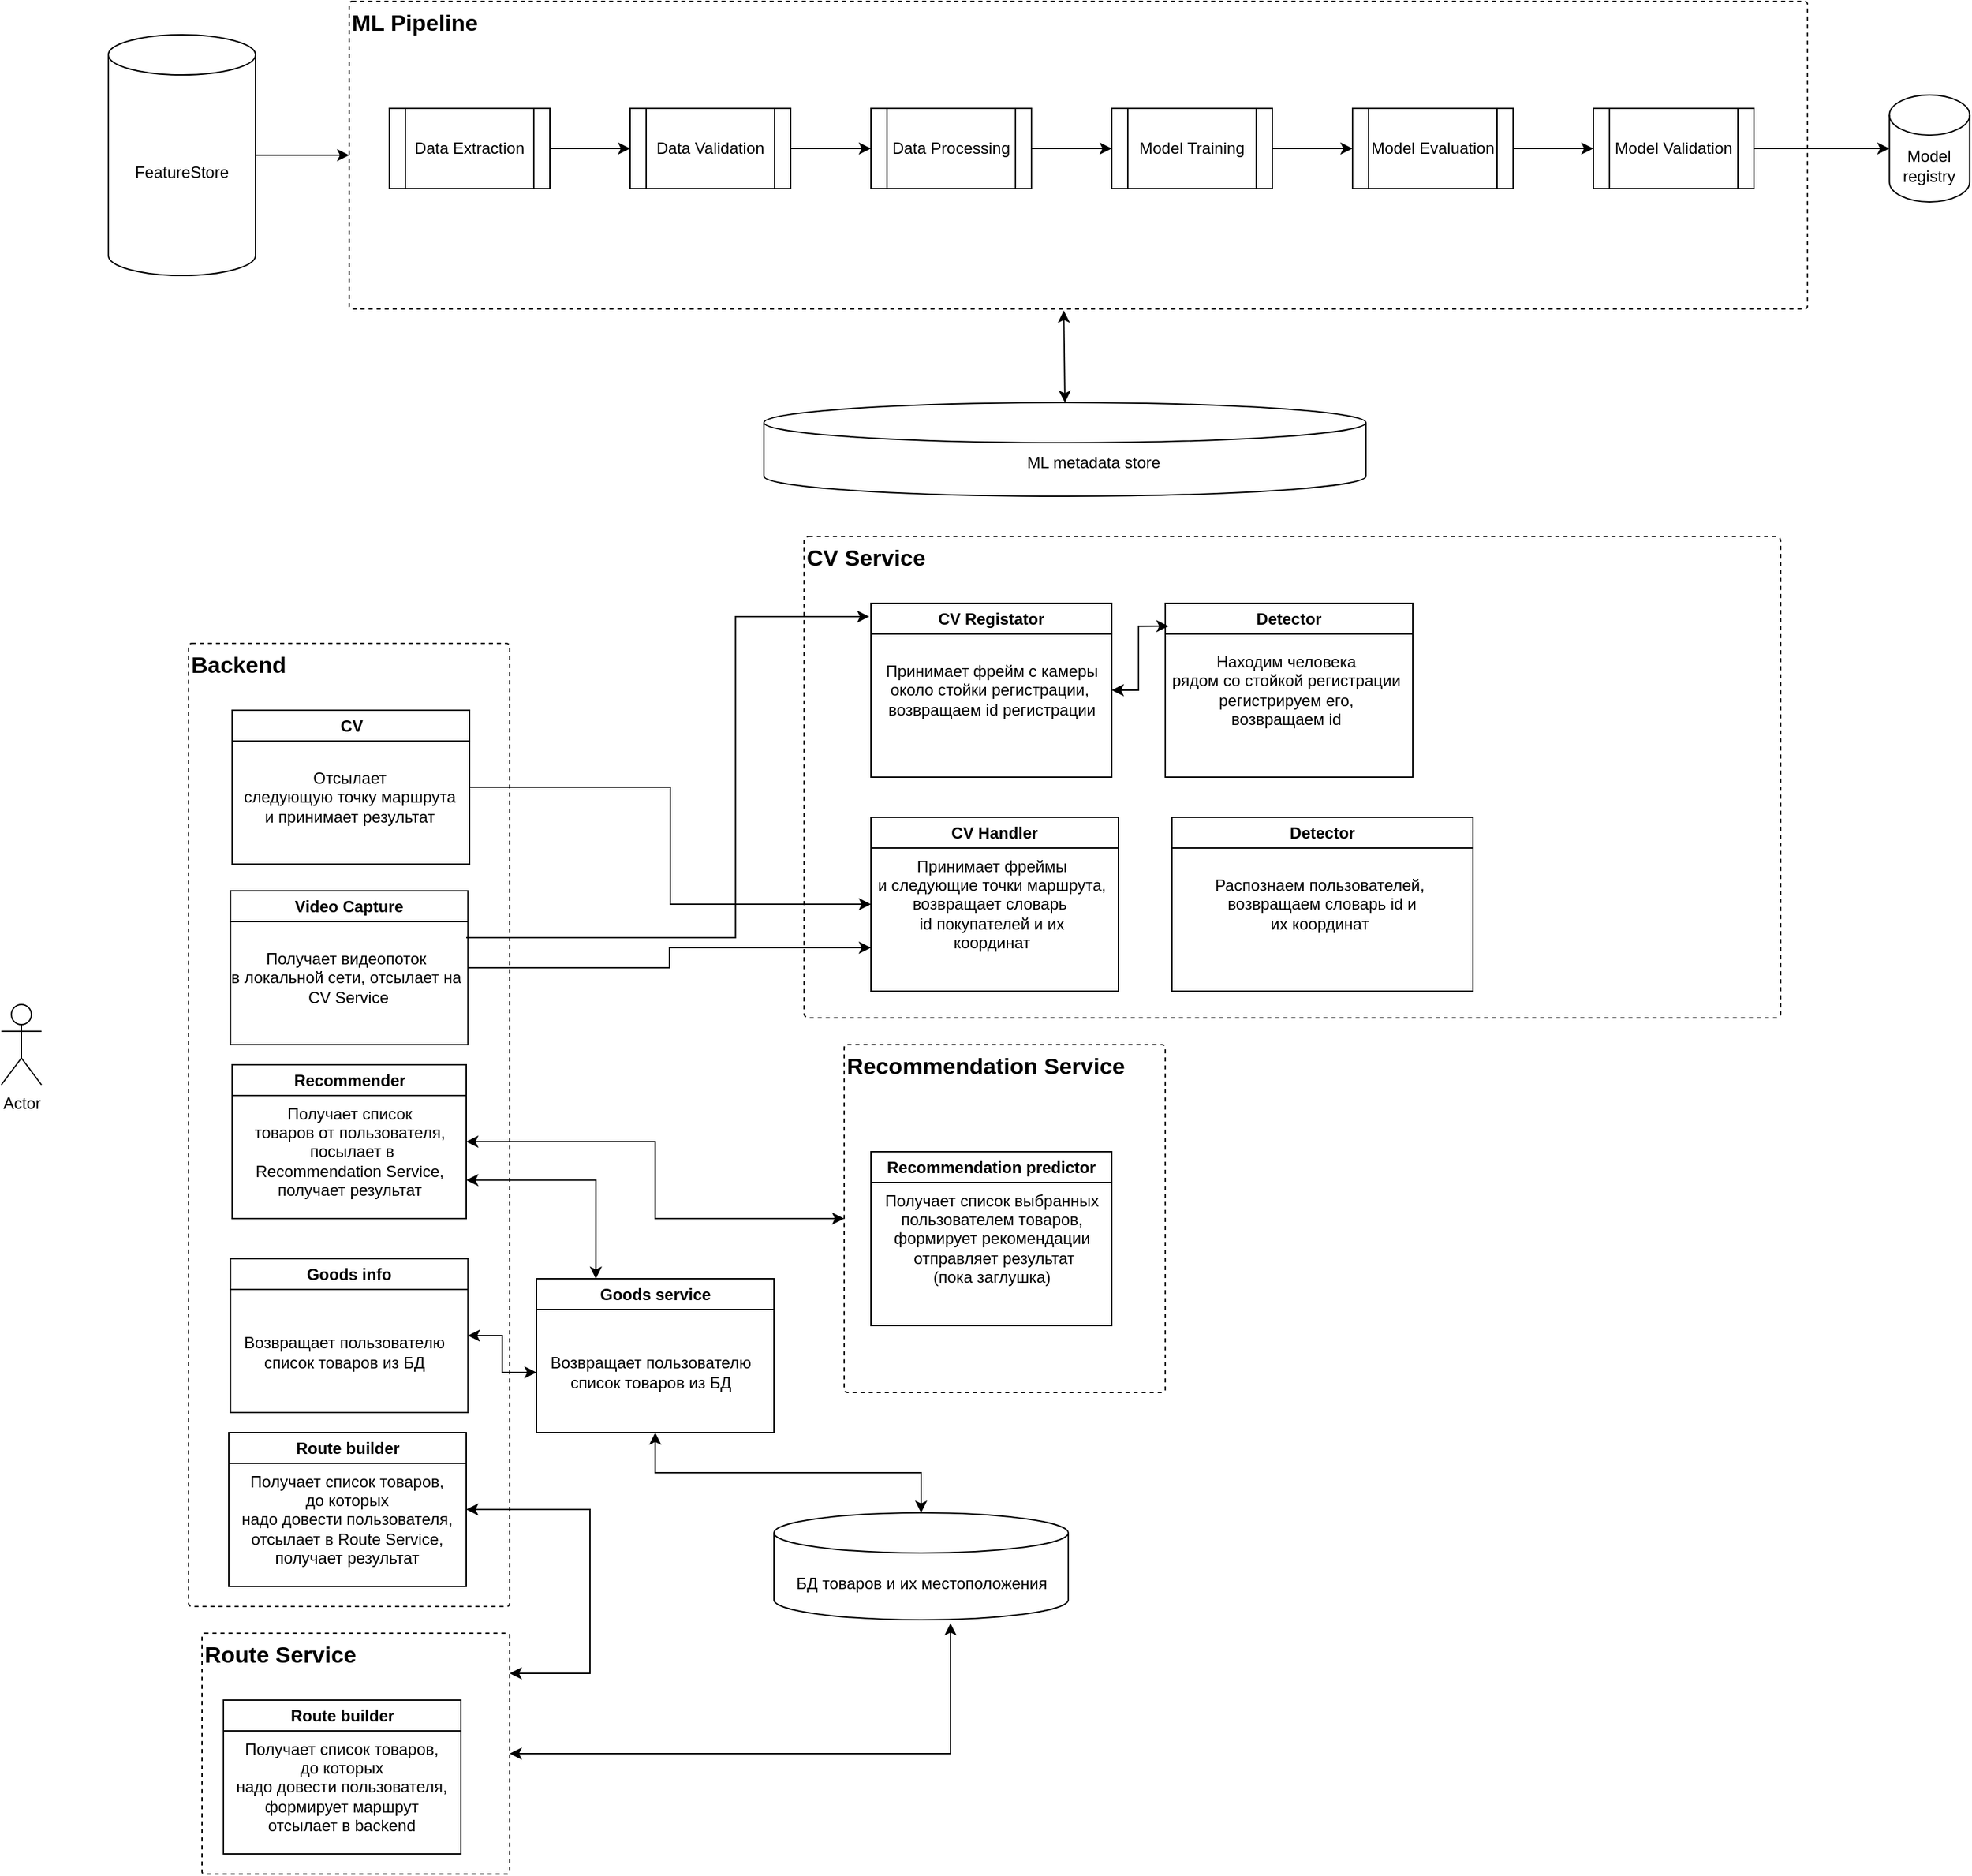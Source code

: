 <mxfile version="21.8.0" type="device">
  <diagram name="Страница — 1" id="u-yI1q2wb7toL-uryAry">
    <mxGraphModel dx="1235" dy="639" grid="1" gridSize="10" guides="1" tooltips="1" connect="1" arrows="1" fold="1" page="1" pageScale="1" pageWidth="827" pageHeight="1169" math="0" shadow="0">
      <root>
        <mxCell id="0" />
        <mxCell id="1" parent="0" />
        <mxCell id="kyCp9KhVEXS-VckJVs2e-19" value="&lt;span style=&quot;font-size: 17px;&quot;&gt;&lt;b&gt;Backend&lt;/b&gt;&lt;/span&gt;" style="rounded=1;whiteSpace=wrap;html=1;shadow=0;arcSize=1;fillColor=none;dashed=1;align=left;verticalAlign=top;" vertex="1" parent="1">
          <mxGeometry x="170" y="560" width="240" height="720" as="geometry" />
        </mxCell>
        <mxCell id="kyCp9KhVEXS-VckJVs2e-34" value="&lt;span style=&quot;font-size: 17px;&quot;&gt;&lt;b&gt;CV Service&lt;/b&gt;&lt;/span&gt;" style="rounded=1;whiteSpace=wrap;html=1;shadow=0;arcSize=1;fillColor=none;dashed=1;align=left;verticalAlign=top;" vertex="1" parent="1">
          <mxGeometry x="630" y="480" width="730" height="360" as="geometry" />
        </mxCell>
        <mxCell id="kyCp9KhVEXS-VckJVs2e-1" value="Data Extraction" style="shape=process;whiteSpace=wrap;html=1;backgroundOutline=1;" vertex="1" parent="1">
          <mxGeometry x="320" y="160" width="120" height="60" as="geometry" />
        </mxCell>
        <mxCell id="kyCp9KhVEXS-VckJVs2e-2" value="&lt;span style=&quot;font-size: 17px;&quot;&gt;&lt;b&gt;ML Pipeline&lt;/b&gt;&lt;/span&gt;" style="rounded=1;whiteSpace=wrap;html=1;shadow=0;arcSize=1;fillColor=none;dashed=1;align=left;verticalAlign=top;" vertex="1" parent="1">
          <mxGeometry x="290" y="80" width="1090" height="230" as="geometry" />
        </mxCell>
        <mxCell id="kyCp9KhVEXS-VckJVs2e-3" value="" style="edgeStyle=orthogonalEdgeStyle;rounded=0;orthogonalLoop=1;jettySize=auto;html=1;startArrow=classic;startFill=1;endArrow=none;endFill=0;" edge="1" parent="1" source="kyCp9KhVEXS-VckJVs2e-4" target="kyCp9KhVEXS-VckJVs2e-1">
          <mxGeometry relative="1" as="geometry" />
        </mxCell>
        <mxCell id="kyCp9KhVEXS-VckJVs2e-4" value="Data Validation" style="shape=process;whiteSpace=wrap;html=1;backgroundOutline=1;" vertex="1" parent="1">
          <mxGeometry x="500" y="160" width="120" height="60" as="geometry" />
        </mxCell>
        <mxCell id="kyCp9KhVEXS-VckJVs2e-5" value="" style="edgeStyle=orthogonalEdgeStyle;rounded=0;orthogonalLoop=1;jettySize=auto;html=1;startArrow=classic;startFill=1;endArrow=none;endFill=0;" edge="1" parent="1" source="kyCp9KhVEXS-VckJVs2e-6">
          <mxGeometry relative="1" as="geometry">
            <mxPoint x="620" y="190" as="targetPoint" />
          </mxGeometry>
        </mxCell>
        <mxCell id="kyCp9KhVEXS-VckJVs2e-6" value="Data Processing" style="shape=process;whiteSpace=wrap;html=1;backgroundOutline=1;" vertex="1" parent="1">
          <mxGeometry x="680" y="160" width="120" height="60" as="geometry" />
        </mxCell>
        <mxCell id="kyCp9KhVEXS-VckJVs2e-7" value="" style="edgeStyle=orthogonalEdgeStyle;rounded=0;orthogonalLoop=1;jettySize=auto;html=1;startArrow=classic;startFill=1;endArrow=none;endFill=0;" edge="1" parent="1" source="kyCp9KhVEXS-VckJVs2e-8">
          <mxGeometry relative="1" as="geometry">
            <mxPoint x="800" y="190" as="targetPoint" />
          </mxGeometry>
        </mxCell>
        <mxCell id="kyCp9KhVEXS-VckJVs2e-8" value="Model Training" style="shape=process;whiteSpace=wrap;html=1;backgroundOutline=1;" vertex="1" parent="1">
          <mxGeometry x="860" y="160" width="120" height="60" as="geometry" />
        </mxCell>
        <mxCell id="kyCp9KhVEXS-VckJVs2e-9" value="" style="edgeStyle=orthogonalEdgeStyle;rounded=0;orthogonalLoop=1;jettySize=auto;html=1;startArrow=classic;startFill=1;endArrow=none;endFill=0;" edge="1" parent="1" source="kyCp9KhVEXS-VckJVs2e-10">
          <mxGeometry relative="1" as="geometry">
            <mxPoint x="980" y="190" as="targetPoint" />
          </mxGeometry>
        </mxCell>
        <mxCell id="kyCp9KhVEXS-VckJVs2e-10" value="Model Evaluation" style="shape=process;whiteSpace=wrap;html=1;backgroundOutline=1;" vertex="1" parent="1">
          <mxGeometry x="1040" y="160" width="120" height="60" as="geometry" />
        </mxCell>
        <mxCell id="kyCp9KhVEXS-VckJVs2e-11" value="" style="edgeStyle=orthogonalEdgeStyle;rounded=0;orthogonalLoop=1;jettySize=auto;html=1;startArrow=classic;startFill=1;endArrow=none;endFill=0;" edge="1" parent="1" source="kyCp9KhVEXS-VckJVs2e-12">
          <mxGeometry relative="1" as="geometry">
            <mxPoint x="1160" y="190" as="targetPoint" />
          </mxGeometry>
        </mxCell>
        <mxCell id="kyCp9KhVEXS-VckJVs2e-12" value="Model Validation" style="shape=process;whiteSpace=wrap;html=1;backgroundOutline=1;" vertex="1" parent="1">
          <mxGeometry x="1220" y="160" width="120" height="60" as="geometry" />
        </mxCell>
        <mxCell id="kyCp9KhVEXS-VckJVs2e-13" value="" style="edgeStyle=orthogonalEdgeStyle;rounded=0;orthogonalLoop=1;jettySize=auto;html=1;startArrow=none;startFill=0;endArrow=classic;endFill=1;" edge="1" parent="1" source="kyCp9KhVEXS-VckJVs2e-14" target="kyCp9KhVEXS-VckJVs2e-2">
          <mxGeometry relative="1" as="geometry" />
        </mxCell>
        <mxCell id="kyCp9KhVEXS-VckJVs2e-14" value="FeatureStore" style="shape=cylinder3;whiteSpace=wrap;html=1;boundedLbl=1;backgroundOutline=1;size=15;" vertex="1" parent="1">
          <mxGeometry x="110" y="105" width="110" height="180" as="geometry" />
        </mxCell>
        <mxCell id="kyCp9KhVEXS-VckJVs2e-92" style="edgeStyle=orthogonalEdgeStyle;rounded=0;orthogonalLoop=1;jettySize=auto;html=1;entryX=0;entryY=0.5;entryDx=0;entryDy=0;" edge="1" parent="1" source="kyCp9KhVEXS-VckJVs2e-16" target="kyCp9KhVEXS-VckJVs2e-28">
          <mxGeometry relative="1" as="geometry" />
        </mxCell>
        <mxCell id="kyCp9KhVEXS-VckJVs2e-16" value="CV" style="swimlane;whiteSpace=wrap;html=1;" vertex="1" parent="1">
          <mxGeometry x="202.5" y="610" width="177.5" height="115" as="geometry" />
        </mxCell>
        <mxCell id="kyCp9KhVEXS-VckJVs2e-17" value="Отсылает &lt;br&gt;следующую точку маршрута&lt;br&gt;и принимает результат" style="text;html=1;align=center;verticalAlign=middle;resizable=0;points=[];autosize=1;strokeColor=none;fillColor=none;" vertex="1" parent="kyCp9KhVEXS-VckJVs2e-16">
          <mxGeometry x="-2.5" y="35" width="180" height="60" as="geometry" />
        </mxCell>
        <mxCell id="kyCp9KhVEXS-VckJVs2e-28" value="CV Handler" style="swimlane;whiteSpace=wrap;html=1;" vertex="1" parent="1">
          <mxGeometry x="680" y="690" width="185" height="130" as="geometry" />
        </mxCell>
        <mxCell id="kyCp9KhVEXS-VckJVs2e-29" value="Принимает фреймы &lt;br&gt;и следующие точки маршрута,&lt;br&gt;возвращает словарь&amp;nbsp;&lt;br&gt;id покупателей и их&lt;br&gt;координат" style="text;html=1;align=center;verticalAlign=middle;resizable=0;points=[];autosize=1;strokeColor=none;fillColor=none;" vertex="1" parent="kyCp9KhVEXS-VckJVs2e-28">
          <mxGeometry x="-5" y="20" width="190" height="90" as="geometry" />
        </mxCell>
        <mxCell id="kyCp9KhVEXS-VckJVs2e-31" value="Detector" style="swimlane;whiteSpace=wrap;html=1;" vertex="1" parent="1">
          <mxGeometry x="905" y="690" width="225" height="130" as="geometry" />
        </mxCell>
        <mxCell id="kyCp9KhVEXS-VckJVs2e-32" value="Распознаем пользователей,&lt;br&gt;&amp;nbsp;возвращаем словарь id и &lt;br&gt;их координат" style="text;html=1;align=center;verticalAlign=middle;resizable=0;points=[];autosize=1;strokeColor=none;fillColor=none;" vertex="1" parent="kyCp9KhVEXS-VckJVs2e-31">
          <mxGeometry x="20" y="35" width="180" height="60" as="geometry" />
        </mxCell>
        <mxCell id="kyCp9KhVEXS-VckJVs2e-41" value="" style="shape=cylinder3;whiteSpace=wrap;html=1;boundedLbl=1;backgroundOutline=1;size=15;" vertex="1" parent="1">
          <mxGeometry x="600" y="380" width="450" height="70" as="geometry" />
        </mxCell>
        <mxCell id="kyCp9KhVEXS-VckJVs2e-42" value="ML metadata store" style="text;html=1;strokeColor=none;fillColor=none;align=center;verticalAlign=middle;whiteSpace=wrap;rounded=0;" vertex="1" parent="1">
          <mxGeometry x="760" y="410" width="173" height="30" as="geometry" />
        </mxCell>
        <mxCell id="kyCp9KhVEXS-VckJVs2e-44" value="" style="endArrow=classic;startArrow=classic;html=1;rounded=0;exitX=0.5;exitY=0;exitDx=0;exitDy=0;exitPerimeter=0;entryX=0.49;entryY=1.005;entryDx=0;entryDy=0;entryPerimeter=0;" edge="1" parent="1" source="kyCp9KhVEXS-VckJVs2e-41" target="kyCp9KhVEXS-VckJVs2e-2">
          <mxGeometry width="50" height="50" relative="1" as="geometry">
            <mxPoint x="730" y="300" as="sourcePoint" />
            <mxPoint x="780" y="250" as="targetPoint" />
          </mxGeometry>
        </mxCell>
        <mxCell id="kyCp9KhVEXS-VckJVs2e-45" value="Model registry" style="shape=cylinder3;whiteSpace=wrap;html=1;boundedLbl=1;backgroundOutline=1;size=15;" vertex="1" parent="1">
          <mxGeometry x="1441.25" y="150" width="60" height="80" as="geometry" />
        </mxCell>
        <mxCell id="kyCp9KhVEXS-VckJVs2e-46" style="edgeStyle=orthogonalEdgeStyle;rounded=0;orthogonalLoop=1;jettySize=auto;html=1;entryX=0;entryY=0.5;entryDx=0;entryDy=0;entryPerimeter=0;" edge="1" parent="1" source="kyCp9KhVEXS-VckJVs2e-12" target="kyCp9KhVEXS-VckJVs2e-45">
          <mxGeometry relative="1" as="geometry" />
        </mxCell>
        <mxCell id="kyCp9KhVEXS-VckJVs2e-48" value="&lt;span style=&quot;font-size: 17px;&quot;&gt;&lt;b&gt;Recommendation Service&lt;/b&gt;&lt;/span&gt;" style="rounded=1;whiteSpace=wrap;html=1;shadow=0;arcSize=1;fillColor=none;dashed=1;align=left;verticalAlign=top;" vertex="1" parent="1">
          <mxGeometry x="660" y="860" width="240" height="260" as="geometry" />
        </mxCell>
        <mxCell id="kyCp9KhVEXS-VckJVs2e-53" value="Recommendation predictor" style="swimlane;whiteSpace=wrap;html=1;" vertex="1" parent="1">
          <mxGeometry x="680" y="940" width="180" height="130" as="geometry" />
        </mxCell>
        <mxCell id="kyCp9KhVEXS-VckJVs2e-54" value="Получает список выбранных&lt;br&gt;пользователем товаров, &lt;br&gt;формирует рекомендации&lt;br&gt;&amp;nbsp;отправляет результат&lt;br&gt;(пока заглушка)" style="text;html=1;align=center;verticalAlign=middle;resizable=0;points=[];autosize=1;strokeColor=none;fillColor=none;" vertex="1" parent="kyCp9KhVEXS-VckJVs2e-53">
          <mxGeometry y="20" width="180" height="90" as="geometry" />
        </mxCell>
        <mxCell id="kyCp9KhVEXS-VckJVs2e-58" value="БД товаров и их местоположения" style="shape=cylinder3;whiteSpace=wrap;html=1;boundedLbl=1;backgroundOutline=1;size=15;" vertex="1" parent="1">
          <mxGeometry x="607.5" y="1210" width="220" height="80" as="geometry" />
        </mxCell>
        <mxCell id="kyCp9KhVEXS-VckJVs2e-85" style="edgeStyle=orthogonalEdgeStyle;rounded=0;orthogonalLoop=1;jettySize=auto;html=1;startArrow=classic;startFill=1;" edge="1" parent="1" source="kyCp9KhVEXS-VckJVs2e-59" target="kyCp9KhVEXS-VckJVs2e-48">
          <mxGeometry relative="1" as="geometry" />
        </mxCell>
        <mxCell id="kyCp9KhVEXS-VckJVs2e-86" style="edgeStyle=orthogonalEdgeStyle;rounded=0;orthogonalLoop=1;jettySize=auto;html=1;exitX=1;exitY=0.75;exitDx=0;exitDy=0;entryX=0.25;entryY=0;entryDx=0;entryDy=0;startArrow=classic;startFill=1;" edge="1" parent="1" source="kyCp9KhVEXS-VckJVs2e-59" target="kyCp9KhVEXS-VckJVs2e-74">
          <mxGeometry relative="1" as="geometry" />
        </mxCell>
        <mxCell id="kyCp9KhVEXS-VckJVs2e-59" value="Recommender" style="swimlane;whiteSpace=wrap;html=1;" vertex="1" parent="1">
          <mxGeometry x="202.5" y="875" width="175" height="115" as="geometry" />
        </mxCell>
        <mxCell id="kyCp9KhVEXS-VckJVs2e-60" value="Получает список &lt;br&gt;товаров от пользователя,&lt;br&gt;&amp;nbsp;посылает в &lt;br&gt;Recommendation Service, &lt;br&gt;получает результат" style="text;html=1;align=center;verticalAlign=middle;resizable=0;points=[];autosize=1;strokeColor=none;fillColor=none;" vertex="1" parent="kyCp9KhVEXS-VckJVs2e-59">
          <mxGeometry x="2.5" y="20" width="170" height="90" as="geometry" />
        </mxCell>
        <mxCell id="kyCp9KhVEXS-VckJVs2e-97" style="edgeStyle=orthogonalEdgeStyle;rounded=0;orthogonalLoop=1;jettySize=auto;html=1;entryX=0;entryY=0.75;entryDx=0;entryDy=0;" edge="1" parent="1" source="kyCp9KhVEXS-VckJVs2e-61" target="kyCp9KhVEXS-VckJVs2e-28">
          <mxGeometry relative="1" as="geometry" />
        </mxCell>
        <mxCell id="kyCp9KhVEXS-VckJVs2e-98" style="edgeStyle=orthogonalEdgeStyle;rounded=0;orthogonalLoop=1;jettySize=auto;html=1;entryX=0;entryY=0.25;entryDx=0;entryDy=0;" edge="1" parent="1">
          <mxGeometry relative="1" as="geometry">
            <mxPoint x="377.5" y="780.019" as="sourcePoint" />
            <mxPoint x="678.75" y="539.99" as="targetPoint" />
            <Array as="points">
              <mxPoint x="578.75" y="780.49" />
              <mxPoint x="578.75" y="540.49" />
            </Array>
          </mxGeometry>
        </mxCell>
        <mxCell id="kyCp9KhVEXS-VckJVs2e-61" value="Video Capture" style="swimlane;whiteSpace=wrap;html=1;" vertex="1" parent="1">
          <mxGeometry x="201.25" y="745" width="177.5" height="115" as="geometry" />
        </mxCell>
        <mxCell id="kyCp9KhVEXS-VckJVs2e-62" value="Получает видеопоток&amp;nbsp;&lt;br&gt;в локальной сети, отсылает на&amp;nbsp;&lt;br&gt;CV Service" style="text;html=1;align=center;verticalAlign=middle;resizable=0;points=[];autosize=1;strokeColor=none;fillColor=none;" vertex="1" parent="kyCp9KhVEXS-VckJVs2e-61">
          <mxGeometry x="-12.5" y="35" width="200" height="60" as="geometry" />
        </mxCell>
        <mxCell id="kyCp9KhVEXS-VckJVs2e-63" value="Route builder" style="swimlane;whiteSpace=wrap;html=1;" vertex="1" parent="1">
          <mxGeometry x="200" y="1150" width="177.5" height="115" as="geometry" />
        </mxCell>
        <mxCell id="kyCp9KhVEXS-VckJVs2e-64" value="Получает список товаров,&lt;br&gt;до которых&lt;br&gt;надо довести пользователя,&lt;br&gt;отсылает в Route Service,&lt;br&gt;получает результат" style="text;html=1;align=center;verticalAlign=middle;resizable=0;points=[];autosize=1;strokeColor=none;fillColor=none;" vertex="1" parent="kyCp9KhVEXS-VckJVs2e-63">
          <mxGeometry x="-2.5" y="20" width="180" height="90" as="geometry" />
        </mxCell>
        <mxCell id="kyCp9KhVEXS-VckJVs2e-65" value="Actor" style="shape=umlActor;verticalLabelPosition=bottom;verticalAlign=top;html=1;outlineConnect=0;" vertex="1" parent="1">
          <mxGeometry x="30" y="830" width="30" height="60" as="geometry" />
        </mxCell>
        <mxCell id="kyCp9KhVEXS-VckJVs2e-66" value="&lt;span style=&quot;font-size: 17px;&quot;&gt;&lt;b&gt;Route Service&lt;/b&gt;&lt;/span&gt;" style="rounded=1;whiteSpace=wrap;html=1;shadow=0;arcSize=1;fillColor=none;dashed=1;align=left;verticalAlign=top;" vertex="1" parent="1">
          <mxGeometry x="180" y="1300" width="230" height="180" as="geometry" />
        </mxCell>
        <mxCell id="kyCp9KhVEXS-VckJVs2e-67" value="Route builder" style="swimlane;whiteSpace=wrap;html=1;" vertex="1" parent="1">
          <mxGeometry x="196" y="1350" width="177.5" height="115" as="geometry" />
        </mxCell>
        <mxCell id="kyCp9KhVEXS-VckJVs2e-68" value="Получает список товаров,&lt;br&gt;до которых&lt;br&gt;надо довести пользователя,&lt;br&gt;формирует маршрут&lt;br&gt;отсылает в backend" style="text;html=1;align=center;verticalAlign=middle;resizable=0;points=[];autosize=1;strokeColor=none;fillColor=none;" vertex="1" parent="kyCp9KhVEXS-VckJVs2e-67">
          <mxGeometry x="-2.5" y="20" width="180" height="90" as="geometry" />
        </mxCell>
        <mxCell id="kyCp9KhVEXS-VckJVs2e-69" style="edgeStyle=orthogonalEdgeStyle;rounded=0;orthogonalLoop=1;jettySize=auto;html=1;startArrow=classic;startFill=1;" edge="1" parent="1" source="kyCp9KhVEXS-VckJVs2e-63">
          <mxGeometry relative="1" as="geometry">
            <mxPoint x="410" y="1330" as="targetPoint" />
            <Array as="points">
              <mxPoint x="470" y="1207" />
              <mxPoint x="470" y="1330" />
              <mxPoint x="410" y="1330" />
            </Array>
          </mxGeometry>
        </mxCell>
        <mxCell id="kyCp9KhVEXS-VckJVs2e-77" style="edgeStyle=orthogonalEdgeStyle;rounded=0;orthogonalLoop=1;jettySize=auto;html=1;startArrow=classic;startFill=1;" edge="1" parent="1" source="kyCp9KhVEXS-VckJVs2e-71" target="kyCp9KhVEXS-VckJVs2e-75">
          <mxGeometry relative="1" as="geometry" />
        </mxCell>
        <mxCell id="kyCp9KhVEXS-VckJVs2e-71" value="Goods info" style="swimlane;whiteSpace=wrap;html=1;" vertex="1" parent="1">
          <mxGeometry x="201.25" y="1020" width="177.5" height="115" as="geometry" />
        </mxCell>
        <mxCell id="kyCp9KhVEXS-VckJVs2e-72" value="Возвращает пользователю&lt;br&gt;список товаров из БД" style="text;html=1;align=center;verticalAlign=middle;resizable=0;points=[];autosize=1;strokeColor=none;fillColor=none;" vertex="1" parent="kyCp9KhVEXS-VckJVs2e-71">
          <mxGeometry y="50" width="170" height="40" as="geometry" />
        </mxCell>
        <mxCell id="kyCp9KhVEXS-VckJVs2e-74" value="Goods service" style="swimlane;whiteSpace=wrap;html=1;" vertex="1" parent="1">
          <mxGeometry x="430" y="1035" width="177.5" height="115" as="geometry" />
        </mxCell>
        <mxCell id="kyCp9KhVEXS-VckJVs2e-75" value="Возвращает пользователю&lt;br&gt;список товаров из БД" style="text;html=1;align=center;verticalAlign=middle;resizable=0;points=[];autosize=1;strokeColor=none;fillColor=none;" vertex="1" parent="kyCp9KhVEXS-VckJVs2e-74">
          <mxGeometry y="50" width="170" height="40" as="geometry" />
        </mxCell>
        <mxCell id="kyCp9KhVEXS-VckJVs2e-78" style="edgeStyle=orthogonalEdgeStyle;rounded=0;orthogonalLoop=1;jettySize=auto;html=1;entryX=0.5;entryY=0;entryDx=0;entryDy=0;entryPerimeter=0;startArrow=classic;startFill=1;" edge="1" parent="1" source="kyCp9KhVEXS-VckJVs2e-74" target="kyCp9KhVEXS-VckJVs2e-58">
          <mxGeometry relative="1" as="geometry" />
        </mxCell>
        <mxCell id="kyCp9KhVEXS-VckJVs2e-83" style="edgeStyle=orthogonalEdgeStyle;rounded=0;orthogonalLoop=1;jettySize=auto;html=1;entryX=0.6;entryY=1.032;entryDx=0;entryDy=0;entryPerimeter=0;startArrow=classic;startFill=1;" edge="1" parent="1" source="kyCp9KhVEXS-VckJVs2e-66" target="kyCp9KhVEXS-VckJVs2e-58">
          <mxGeometry relative="1" as="geometry" />
        </mxCell>
        <mxCell id="kyCp9KhVEXS-VckJVs2e-93" value="CV Registator" style="swimlane;whiteSpace=wrap;html=1;" vertex="1" parent="1">
          <mxGeometry x="680" y="530" width="180" height="130" as="geometry" />
        </mxCell>
        <mxCell id="kyCp9KhVEXS-VckJVs2e-94" value="Принимает фрейм с камеры&lt;br&gt;около стойки регистрации,&amp;nbsp;&lt;br&gt;возвращаем id регистрации" style="text;html=1;align=center;verticalAlign=middle;resizable=0;points=[];autosize=1;strokeColor=none;fillColor=none;" vertex="1" parent="kyCp9KhVEXS-VckJVs2e-93">
          <mxGeometry y="35" width="180" height="60" as="geometry" />
        </mxCell>
        <mxCell id="kyCp9KhVEXS-VckJVs2e-99" value="Detector" style="swimlane;whiteSpace=wrap;html=1;" vertex="1" parent="1">
          <mxGeometry x="900" y="530" width="185" height="130" as="geometry" />
        </mxCell>
        <mxCell id="kyCp9KhVEXS-VckJVs2e-100" value="Находим человека &lt;br&gt;рядом со стойкой регистрации&lt;br&gt;регистрируем его, &lt;br&gt;возвращаем id" style="text;html=1;align=center;verticalAlign=middle;resizable=0;points=[];autosize=1;strokeColor=none;fillColor=none;" vertex="1" parent="kyCp9KhVEXS-VckJVs2e-99">
          <mxGeometry x="-5" y="30" width="190" height="70" as="geometry" />
        </mxCell>
        <mxCell id="kyCp9KhVEXS-VckJVs2e-101" style="edgeStyle=orthogonalEdgeStyle;rounded=0;orthogonalLoop=1;jettySize=auto;html=1;entryX=0.013;entryY=0.132;entryDx=0;entryDy=0;entryPerimeter=0;startArrow=classic;startFill=1;" edge="1" parent="1" source="kyCp9KhVEXS-VckJVs2e-93" target="kyCp9KhVEXS-VckJVs2e-99">
          <mxGeometry relative="1" as="geometry">
            <Array as="points">
              <mxPoint x="880" y="595" />
              <mxPoint x="880" y="547" />
            </Array>
          </mxGeometry>
        </mxCell>
      </root>
    </mxGraphModel>
  </diagram>
</mxfile>
